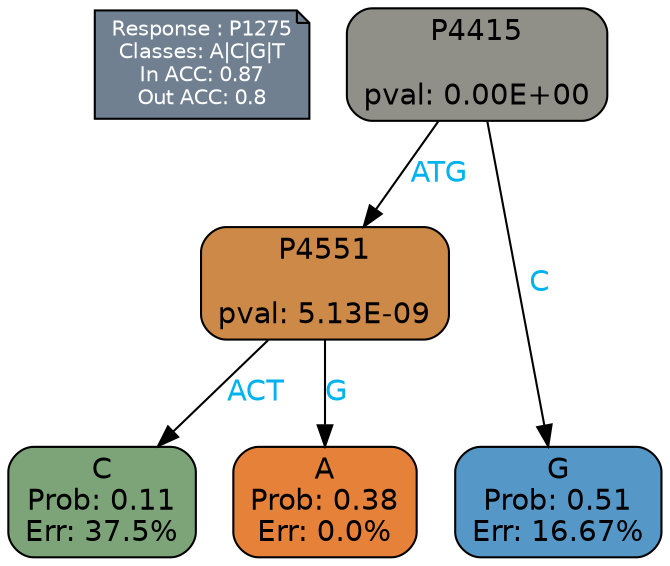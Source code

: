 digraph Tree {
node [shape=box, style="filled, rounded", color="black", fontname=helvetica] ;
graph [ranksep=equally, splines=polylines, bgcolor=transparent, dpi=600] ;
edge [fontname=helvetica] ;
LEGEND [label="Response : P1275
Classes: A|C|G|T
In ACC: 0.87
Out ACC: 0.8
",shape=note,align=left,style=filled,fillcolor="slategray",fontcolor="white",fontsize=10];1 [label="P4415

pval: 0.00E+00", fillcolor="#909088"] ;
2 [label="P4551

pval: 5.13E-09", fillcolor="#cd8947"] ;
3 [label="C
Prob: 0.11
Err: 37.5%", fillcolor="#7da479"] ;
4 [label="A
Prob: 0.38
Err: 0.0%", fillcolor="#e58139"] ;
5 [label="G
Prob: 0.51
Err: 16.67%", fillcolor="#5598c8"] ;
1 -> 2 [label="ATG",fontcolor=deepskyblue2] ;
1 -> 5 [label="C",fontcolor=deepskyblue2] ;
2 -> 3 [label="ACT",fontcolor=deepskyblue2] ;
2 -> 4 [label="G",fontcolor=deepskyblue2] ;
{rank = same; 3;4;5;}{rank = same; LEGEND;1;}}